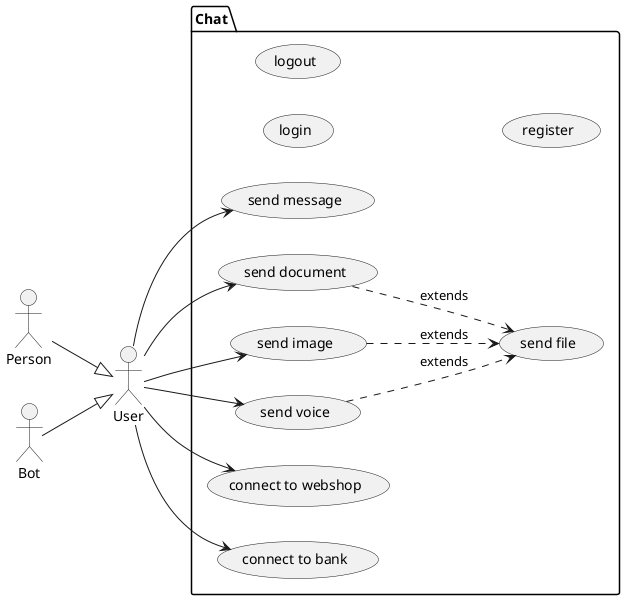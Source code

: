 @startuml chat
left to right direction

' actors
actor "User" as u
actor "Person" as p
actor "Bot" as b

' actor hierarchy
p -down-|> u
b -down-|> u

' use cases
package "Chat" {
  usecase "login" as oUC1
  usecase "logout" as oUC2
  usecase "register" as oUC3
  usecase "send message" as UC1
  usecase "send file" as UC2
  usecase "send document" as UC3
  usecase "send image" as UC4
  usecase "send voice" as UC5
  usecase "connect to webshop" as UC6
  usecase "connect to bank" as UC7
  UC3 ..> UC2 : extends
  UC4 ..> UC2 : extends
  UC5 ..> UC2 : extends
}

'  link actor User with use cases
u --> UC1
u --> UC3
u --> UC4
u --> UC5
u --> UC6
u --> UC7
@enduml
